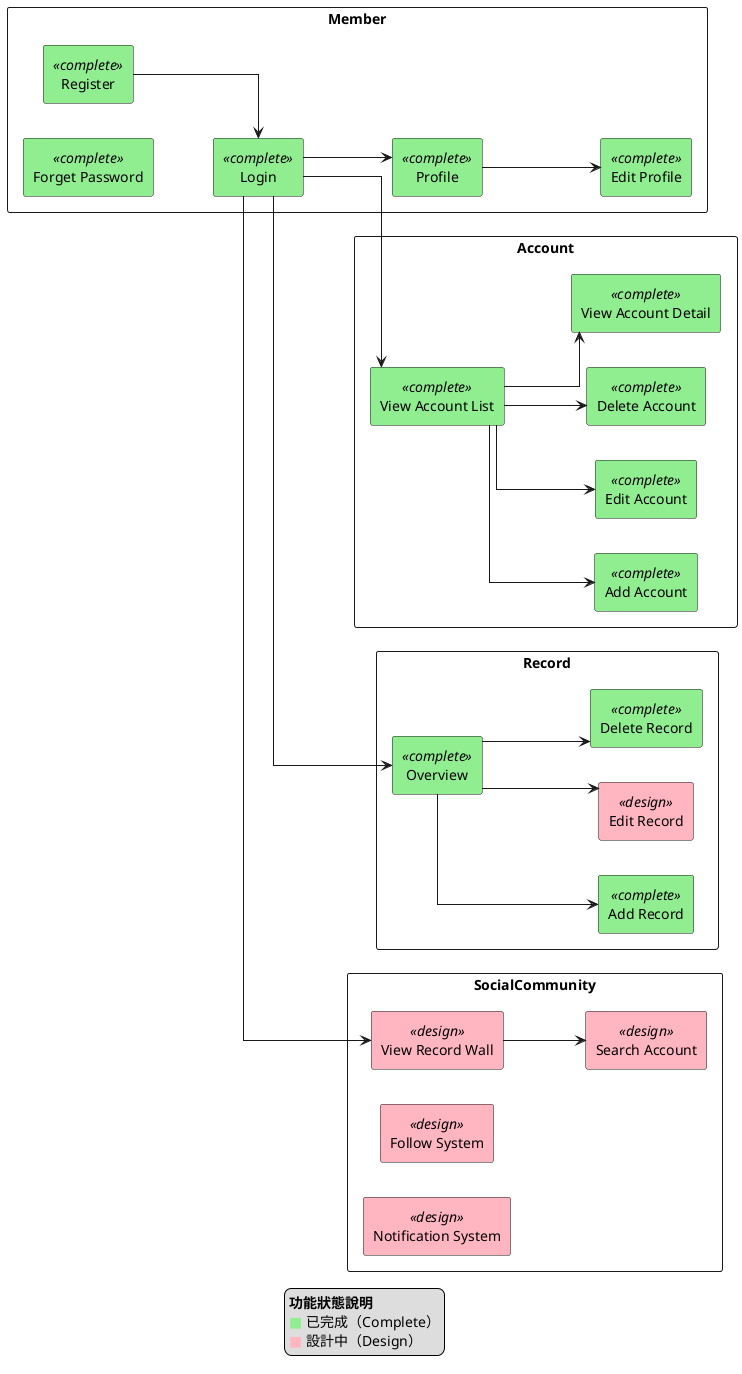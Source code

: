 @startuml
left to right direction
skinparam rectangle {
    BackgroundColor<<design>> LightPink
    BackgroundColor<<complete>> LightGreen
}
skinparam Linetype ortho
skinparam packageStyle rectangle
package Member{
    rectangle "Login" <<complete>> as login
    rectangle "Register" <<complete>> as register
    rectangle "Forget Password" <<complete>> as forgetPw
    rectangle "Profile" <<complete>> as userProfile
    rectangle "Edit Profile" <<complete>> as editProfile
}

package Account{
    rectangle "View Account List" <<complete>> as viewAccountList
    rectangle "Add Account" <<complete>> as addAccount
    rectangle "Edit Account" <<complete>> as editAccount
    rectangle "Delete Account" <<complete>> as deleteAccount
    rectangle "View Account Detail" <<complete>> as viewAccountDetail
}

package Record{
    rectangle "Overview" <<complete>> as overview
    rectangle "Add Record" <<complete>> as addRecord
    rectangle "Edit Record" <<design>> as editRecord
    rectangle "Delete Record" <<complete>> as deleteRecord
}

package SocialCommunity{
    rectangle "View Record Wall" <<design>> as viewRecordWall
    rectangle "Search Account" <<design>> as searchAccount
    rectangle "Follow System" <<design>> as followSystem
    rectangle "Notification System" <<design>> as notificationSystem
}

register --> login
login --> viewAccountList
login --> userProfile
login --> overview
login --> viewRecordWall
userProfile --> editProfile
viewAccountList --> addAccount
viewAccountList --> editAccount
viewAccountList --> deleteAccount
viewAccountList --> viewAccountDetail
overview --> addRecord
overview --> editRecord
overview --> deleteRecord
viewRecordWall --> searchAccount


legend
  <b>功能狀態說明</b>
  <color:LightGreen>■</color> 已完成（Complete）
  <color:LightPink>■</color> 設計中（Design）
endlegend

@enduml